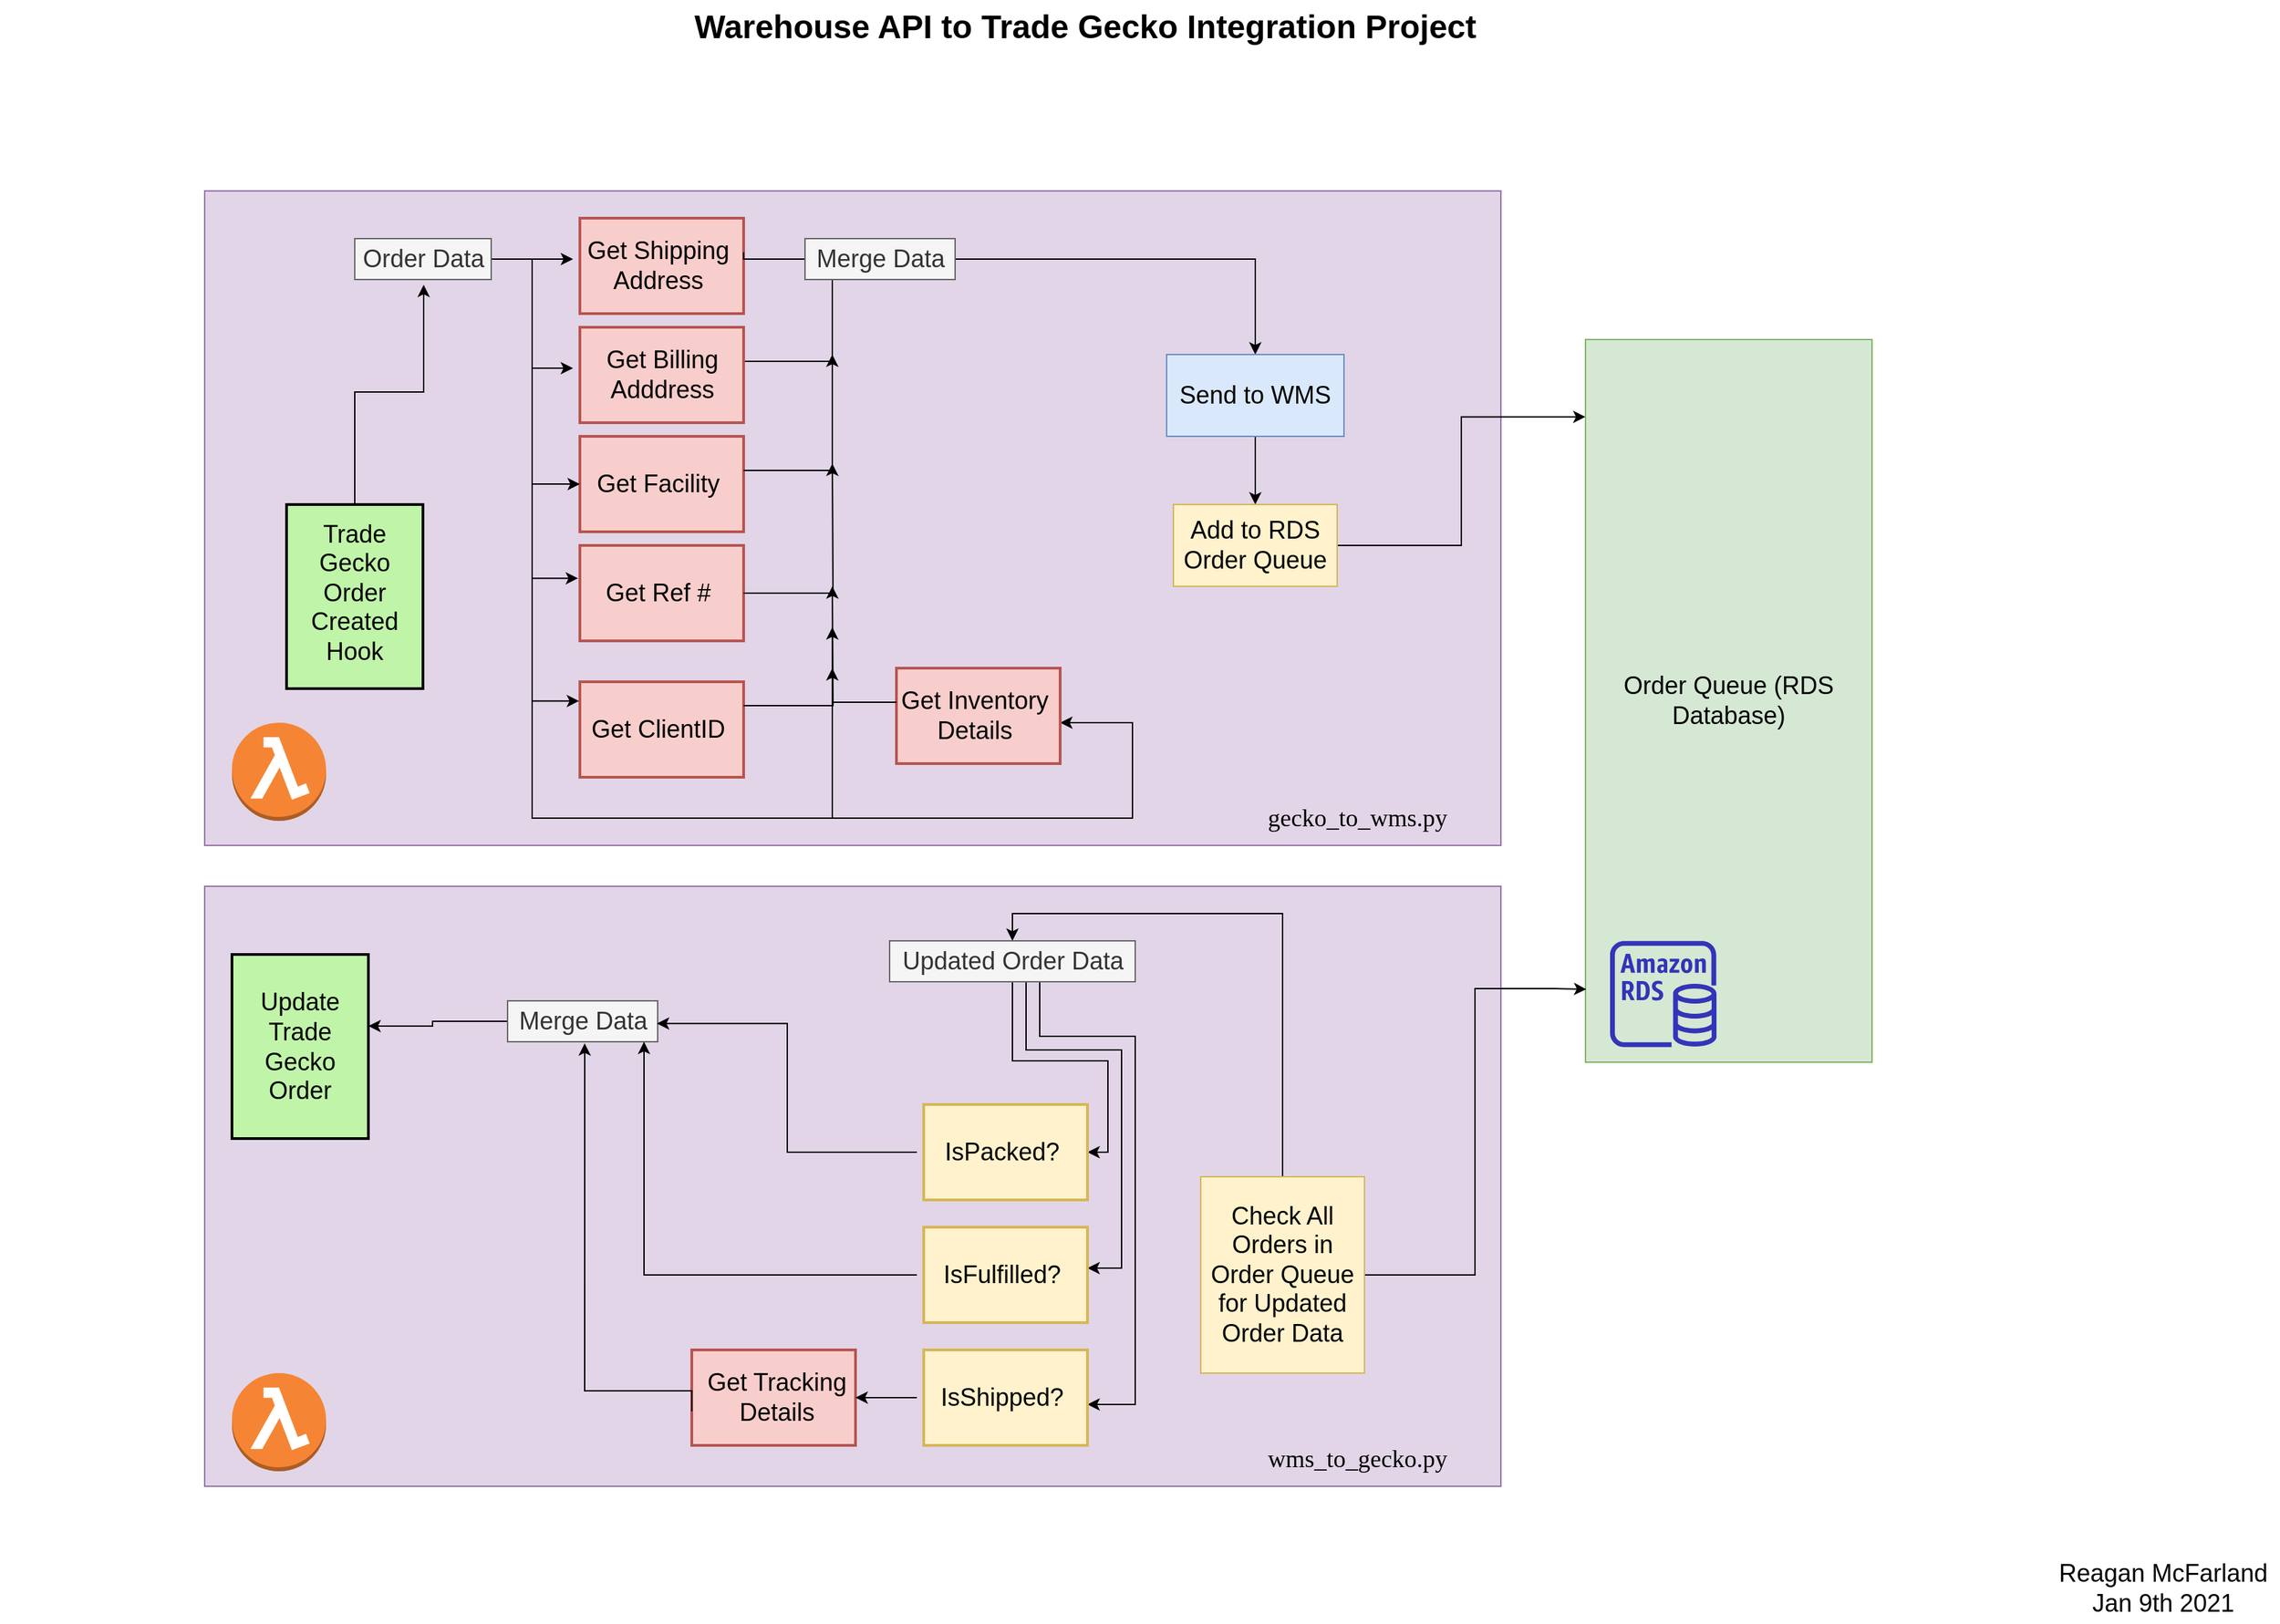 <mxfile version="14.1.9" type="github">
  <diagram name="Page-1" id="74b105a0-9070-1c63-61bc-23e55f88626e">
    <mxGraphModel dx="1638" dy="1442" grid="1" gridSize="10" guides="1" tooltips="1" connect="1" arrows="1" fold="1" page="1" pageScale="1.5" pageWidth="1169" pageHeight="826" background="none" math="0" shadow="0">
      <root>
        <mxCell id="0" style=";html=1;" />
        <mxCell id="1" style=";html=1;" parent="0" />
        <mxCell id="TxjUfdbYysOVmEJLw3QY-95" value="" style="rounded=0;whiteSpace=wrap;html=1;fontSize=18;fillColor=#e1d5e7;strokeColor=#9673a6;" parent="1" vertex="1">
          <mxGeometry x="230" y="180" width="950" height="480" as="geometry" />
        </mxCell>
        <mxCell id="TxjUfdbYysOVmEJLw3QY-94" value="" style="rounded=0;whiteSpace=wrap;html=1;fontSize=18;fillColor=#e1d5e7;strokeColor=#9673a6;" parent="1" vertex="1">
          <mxGeometry x="230" y="690" width="950" height="440" as="geometry" />
        </mxCell>
        <mxCell id="10b056a9c633e61c-30" value="Warehouse API to Trade Gecko Integration Project" style="text;strokeColor=none;fillColor=none;html=1;fontSize=24;fontStyle=1;verticalAlign=middle;align=center;" parent="1" vertex="1">
          <mxGeometry x="80" y="40" width="1590" height="40" as="geometry" />
        </mxCell>
        <mxCell id="TxjUfdbYysOVmEJLw3QY-3" value="" style="group" parent="1" vertex="1" connectable="0">
          <mxGeometry x="290" y="410" width="100" height="135" as="geometry" />
        </mxCell>
        <mxCell id="TxjUfdbYysOVmEJLw3QY-1" value="" style="strokeWidth=2;dashed=0;align=center;fontSize=18;shape=rect;fillColor=#c0f5a9;verticalLabelPosition=bottom;verticalAlign=top;" parent="TxjUfdbYysOVmEJLw3QY-3" vertex="1">
          <mxGeometry width="100" height="135" as="geometry" />
        </mxCell>
        <mxCell id="TxjUfdbYysOVmEJLw3QY-2" value="Trade Gecko Order Created Hook" style="text;html=1;strokeColor=none;fillColor=none;align=center;verticalAlign=middle;whiteSpace=wrap;rounded=0;fontSize=18;" parent="TxjUfdbYysOVmEJLw3QY-3" vertex="1">
          <mxGeometry y="50" width="100" height="30" as="geometry" />
        </mxCell>
        <mxCell id="TxjUfdbYysOVmEJLw3QY-8" value="" style="group" parent="1" vertex="1" connectable="0">
          <mxGeometry x="500" y="200" width="125" height="70" as="geometry" />
        </mxCell>
        <mxCell id="TxjUfdbYysOVmEJLw3QY-5" value="" style="strokeWidth=2;dashed=0;align=center;fontSize=8;shape=rect;fillColor=#f8cecc;verticalLabelPosition=bottom;verticalAlign=top;strokeColor=#b85450;" parent="TxjUfdbYysOVmEJLw3QY-8" vertex="1">
          <mxGeometry x="5" width="120" height="70" as="geometry" />
        </mxCell>
        <mxCell id="TxjUfdbYysOVmEJLw3QY-7" value="Get Shipping Address" style="text;html=1;strokeColor=none;fillColor=none;align=center;verticalAlign=middle;whiteSpace=wrap;rounded=0;fontSize=18;" parent="TxjUfdbYysOVmEJLw3QY-8" vertex="1">
          <mxGeometry y="25" width="125" height="20" as="geometry" />
        </mxCell>
        <mxCell id="TxjUfdbYysOVmEJLw3QY-13" value="" style="group" parent="1" vertex="1" connectable="0">
          <mxGeometry x="500" y="360" width="125" height="70" as="geometry" />
        </mxCell>
        <mxCell id="TxjUfdbYysOVmEJLw3QY-14" value="" style="strokeWidth=2;dashed=0;align=center;fontSize=8;shape=rect;fillColor=#f8cecc;verticalLabelPosition=bottom;verticalAlign=top;strokeColor=#b85450;" parent="TxjUfdbYysOVmEJLw3QY-13" vertex="1">
          <mxGeometry x="5" width="120" height="70" as="geometry" />
        </mxCell>
        <mxCell id="TxjUfdbYysOVmEJLw3QY-15" value="Get Facility" style="text;html=1;strokeColor=none;fillColor=none;align=center;verticalAlign=middle;whiteSpace=wrap;rounded=0;fontSize=18;" parent="TxjUfdbYysOVmEJLw3QY-13" vertex="1">
          <mxGeometry y="25" width="125" height="20" as="geometry" />
        </mxCell>
        <mxCell id="TxjUfdbYysOVmEJLw3QY-18" value="" style="group" parent="1" vertex="1" connectable="0">
          <mxGeometry x="500" y="440" width="125" height="70" as="geometry" />
        </mxCell>
        <mxCell id="TxjUfdbYysOVmEJLw3QY-19" value="" style="strokeWidth=2;dashed=0;align=center;fontSize=8;shape=rect;fillColor=#f8cecc;verticalLabelPosition=bottom;verticalAlign=top;strokeColor=#b85450;" parent="TxjUfdbYysOVmEJLw3QY-18" vertex="1">
          <mxGeometry x="5" width="120" height="70" as="geometry" />
        </mxCell>
        <mxCell id="TxjUfdbYysOVmEJLw3QY-20" value="Get Ref #" style="text;html=1;strokeColor=none;fillColor=none;align=center;verticalAlign=middle;whiteSpace=wrap;rounded=0;fontSize=18;" parent="TxjUfdbYysOVmEJLw3QY-18" vertex="1">
          <mxGeometry y="25" width="125" height="20" as="geometry" />
        </mxCell>
        <mxCell id="TxjUfdbYysOVmEJLw3QY-21" value="" style="group" parent="1" vertex="1" connectable="0">
          <mxGeometry x="500" y="540" width="970" height="340" as="geometry" />
        </mxCell>
        <mxCell id="TxjUfdbYysOVmEJLw3QY-22" value="" style="strokeWidth=2;dashed=0;align=center;fontSize=8;shape=rect;fillColor=#f8cecc;verticalLabelPosition=bottom;verticalAlign=top;strokeColor=#b85450;" parent="TxjUfdbYysOVmEJLw3QY-21" vertex="1">
          <mxGeometry x="5" width="120" height="70" as="geometry" />
        </mxCell>
        <mxCell id="TxjUfdbYysOVmEJLw3QY-23" value="Get ClientID" style="text;html=1;strokeColor=none;fillColor=none;align=center;verticalAlign=middle;whiteSpace=wrap;rounded=0;fontSize=18;" parent="TxjUfdbYysOVmEJLw3QY-21" vertex="1">
          <mxGeometry y="25" width="125" height="20" as="geometry" />
        </mxCell>
        <mxCell id="nyMqHNhdqx7kvh5XnfFn-3" style="edgeStyle=orthogonalEdgeStyle;rounded=0;orthogonalLoop=1;jettySize=auto;html=1;fontSize=18;entryX=1;entryY=0.75;entryDx=0;entryDy=0;" edge="1" parent="TxjUfdbYysOVmEJLw3QY-21" target="nyMqHNhdqx7kvh5XnfFn-2">
          <mxGeometry relative="1" as="geometry">
            <mxPoint x="410" y="80" as="targetPoint" />
            <mxPoint x="190" y="90" as="sourcePoint" />
            <Array as="points">
              <mxPoint x="190" y="100" />
              <mxPoint x="410" y="100" />
              <mxPoint x="410" y="30" />
            </Array>
          </mxGeometry>
        </mxCell>
        <mxCell id="TxjUfdbYysOVmEJLw3QY-26" style="edgeStyle=orthogonalEdgeStyle;rounded=0;orthogonalLoop=1;jettySize=auto;html=1;entryX=0;entryY=0.25;entryDx=0;entryDy=0;fontSize=18;" parent="1" source="TxjUfdbYysOVmEJLw3QY-24" target="TxjUfdbYysOVmEJLw3QY-7" edge="1">
          <mxGeometry relative="1" as="geometry" />
        </mxCell>
        <mxCell id="TxjUfdbYysOVmEJLw3QY-24" value="Order Data" style="text;html=1;align=center;verticalAlign=middle;resizable=0;points=[];autosize=1;fontSize=18;fillColor=#f5f5f5;strokeColor=#666666;fontColor=#333333;" parent="1" vertex="1">
          <mxGeometry x="340" y="215" width="100" height="30" as="geometry" />
        </mxCell>
        <mxCell id="TxjUfdbYysOVmEJLw3QY-27" style="edgeStyle=orthogonalEdgeStyle;rounded=0;orthogonalLoop=1;jettySize=auto;html=1;fontSize=18;entryX=-0.042;entryY=0.429;entryDx=0;entryDy=0;entryPerimeter=0;" parent="1" target="TxjUfdbYysOVmEJLw3QY-10" edge="1">
          <mxGeometry relative="1" as="geometry">
            <mxPoint x="500" y="310" as="targetPoint" />
            <mxPoint x="470" y="230" as="sourcePoint" />
            <Array as="points">
              <mxPoint x="470" y="310" />
            </Array>
          </mxGeometry>
        </mxCell>
        <mxCell id="TxjUfdbYysOVmEJLw3QY-28" style="edgeStyle=orthogonalEdgeStyle;rounded=0;orthogonalLoop=1;jettySize=auto;html=1;fontSize=18;" parent="1" edge="1">
          <mxGeometry relative="1" as="geometry">
            <mxPoint x="505" y="395" as="targetPoint" />
            <mxPoint x="470" y="300.0" as="sourcePoint" />
            <Array as="points">
              <mxPoint x="470" y="395" />
              <mxPoint x="505" y="395" />
            </Array>
          </mxGeometry>
        </mxCell>
        <mxCell id="TxjUfdbYysOVmEJLw3QY-29" style="edgeStyle=orthogonalEdgeStyle;rounded=0;orthogonalLoop=1;jettySize=auto;html=1;fontSize=18;entryX=0.029;entryY=-0.046;entryDx=0;entryDy=0;entryPerimeter=0;" parent="1" target="TxjUfdbYysOVmEJLw3QY-20" edge="1">
          <mxGeometry relative="1" as="geometry">
            <mxPoint x="500.0" y="465" as="targetPoint" />
            <mxPoint x="470" y="390.0" as="sourcePoint" />
            <Array as="points">
              <mxPoint x="470" y="464" />
            </Array>
          </mxGeometry>
        </mxCell>
        <mxCell id="TxjUfdbYysOVmEJLw3QY-30" style="edgeStyle=orthogonalEdgeStyle;rounded=0;orthogonalLoop=1;jettySize=auto;html=1;fontSize=18;entryX=-0.005;entryY=0.201;entryDx=0;entryDy=0;entryPerimeter=0;" parent="1" target="TxjUfdbYysOVmEJLw3QY-22" edge="1">
          <mxGeometry relative="1" as="geometry">
            <mxPoint x="500.0" y="535" as="targetPoint" />
            <mxPoint x="470" y="460.0" as="sourcePoint" />
            <Array as="points">
              <mxPoint x="470" y="554" />
            </Array>
          </mxGeometry>
        </mxCell>
        <mxCell id="TxjUfdbYysOVmEJLw3QY-31" style="edgeStyle=orthogonalEdgeStyle;rounded=0;orthogonalLoop=1;jettySize=auto;html=1;fontSize=18;" parent="1" edge="1">
          <mxGeometry relative="1" as="geometry">
            <mxPoint x="690" y="530" as="targetPoint" />
            <mxPoint x="470" y="530.0" as="sourcePoint" />
            <Array as="points">
              <mxPoint x="470" y="640" />
              <mxPoint x="690" y="640" />
            </Array>
          </mxGeometry>
        </mxCell>
        <mxCell id="TxjUfdbYysOVmEJLw3QY-32" style="edgeStyle=orthogonalEdgeStyle;rounded=0;orthogonalLoop=1;jettySize=auto;html=1;exitX=1;exitY=0.25;exitDx=0;exitDy=0;fontSize=18;" parent="1" source="TxjUfdbYysOVmEJLw3QY-22" edge="1">
          <mxGeometry relative="1" as="geometry">
            <mxPoint x="690" y="470" as="targetPoint" />
          </mxGeometry>
        </mxCell>
        <mxCell id="TxjUfdbYysOVmEJLw3QY-33" style="edgeStyle=orthogonalEdgeStyle;rounded=0;orthogonalLoop=1;jettySize=auto;html=1;exitX=1;exitY=0.5;exitDx=0;exitDy=0;fontSize=18;" parent="1" source="TxjUfdbYysOVmEJLw3QY-20" edge="1">
          <mxGeometry relative="1" as="geometry">
            <mxPoint x="690" y="380" as="targetPoint" />
          </mxGeometry>
        </mxCell>
        <mxCell id="TxjUfdbYysOVmEJLw3QY-34" style="edgeStyle=orthogonalEdgeStyle;rounded=0;orthogonalLoop=1;jettySize=auto;html=1;exitX=1;exitY=0;exitDx=0;exitDy=0;fontSize=18;" parent="1" source="TxjUfdbYysOVmEJLw3QY-15" edge="1">
          <mxGeometry relative="1" as="geometry">
            <mxPoint x="690" y="300" as="targetPoint" />
            <Array as="points">
              <mxPoint x="690" y="385" />
            </Array>
          </mxGeometry>
        </mxCell>
        <mxCell id="TxjUfdbYysOVmEJLw3QY-35" style="edgeStyle=orthogonalEdgeStyle;rounded=0;orthogonalLoop=1;jettySize=auto;html=1;exitX=1;exitY=0;exitDx=0;exitDy=0;fontSize=18;" parent="1" source="TxjUfdbYysOVmEJLw3QY-11" edge="1">
          <mxGeometry relative="1" as="geometry">
            <mxPoint x="690" y="230" as="targetPoint" />
            <Array as="points">
              <mxPoint x="690" y="305" />
            </Array>
          </mxGeometry>
        </mxCell>
        <mxCell id="TxjUfdbYysOVmEJLw3QY-36" style="edgeStyle=orthogonalEdgeStyle;rounded=0;orthogonalLoop=1;jettySize=auto;html=1;exitX=1;exitY=0;exitDx=0;exitDy=0;fontSize=18;" parent="1" source="TxjUfdbYysOVmEJLw3QY-7" edge="1">
          <mxGeometry relative="1" as="geometry">
            <mxPoint x="690" y="230" as="targetPoint" />
            <Array as="points">
              <mxPoint x="625" y="230" />
            </Array>
          </mxGeometry>
        </mxCell>
        <mxCell id="TxjUfdbYysOVmEJLw3QY-38" style="edgeStyle=orthogonalEdgeStyle;rounded=0;orthogonalLoop=1;jettySize=auto;html=1;fontSize=18;entryX=0.5;entryY=0;entryDx=0;entryDy=0;" parent="1" source="TxjUfdbYysOVmEJLw3QY-37" target="TxjUfdbYysOVmEJLw3QY-39" edge="1">
          <mxGeometry relative="1" as="geometry">
            <mxPoint x="912" y="304" as="targetPoint" />
          </mxGeometry>
        </mxCell>
        <mxCell id="TxjUfdbYysOVmEJLw3QY-37" value="Merge Data" style="text;html=1;align=center;verticalAlign=middle;resizable=0;points=[];autosize=1;fontSize=18;fillColor=#f5f5f5;strokeColor=#666666;fontColor=#333333;" parent="1" vertex="1">
          <mxGeometry x="670" y="215" width="110" height="30" as="geometry" />
        </mxCell>
        <mxCell id="TxjUfdbYysOVmEJLw3QY-43" style="edgeStyle=orthogonalEdgeStyle;rounded=0;orthogonalLoop=1;jettySize=auto;html=1;fontSize=18;entryX=0.5;entryY=0;entryDx=0;entryDy=0;" parent="1" source="TxjUfdbYysOVmEJLw3QY-39" target="TxjUfdbYysOVmEJLw3QY-42" edge="1">
          <mxGeometry relative="1" as="geometry">
            <mxPoint x="977" y="384" as="targetPoint" />
          </mxGeometry>
        </mxCell>
        <mxCell id="TxjUfdbYysOVmEJLw3QY-39" value="Send to WMS" style="rounded=0;whiteSpace=wrap;html=1;fontSize=18;fillColor=#dae8fc;strokeColor=#6c8ebf;" parent="1" vertex="1">
          <mxGeometry x="935" y="300" width="130" height="60" as="geometry" />
        </mxCell>
        <mxCell id="TxjUfdbYysOVmEJLw3QY-44" style="edgeStyle=orthogonalEdgeStyle;rounded=0;orthogonalLoop=1;jettySize=auto;html=1;fontSize=18;entryX=0;entryY=0.107;entryDx=0;entryDy=0;entryPerimeter=0;" parent="1" source="TxjUfdbYysOVmEJLw3QY-42" target="TxjUfdbYysOVmEJLw3QY-46" edge="1">
          <mxGeometry relative="1" as="geometry">
            <mxPoint x="1132" y="284.0" as="targetPoint" />
          </mxGeometry>
        </mxCell>
        <mxCell id="TxjUfdbYysOVmEJLw3QY-42" value="Add to RDS Order Queue" style="rounded=0;whiteSpace=wrap;html=1;fontSize=18;fillColor=#fff2cc;strokeColor=#d6b656;" parent="1" vertex="1">
          <mxGeometry x="940" y="410" width="120" height="60" as="geometry" />
        </mxCell>
        <mxCell id="TxjUfdbYysOVmEJLw3QY-46" value="Order Queue (RDS Database)" style="rounded=0;whiteSpace=wrap;html=1;fontSize=18;fillColor=#d5e8d4;strokeColor=#82b366;" parent="1" vertex="1">
          <mxGeometry x="1242" y="289" width="210" height="530" as="geometry" />
        </mxCell>
        <mxCell id="TxjUfdbYysOVmEJLw3QY-49" style="edgeStyle=orthogonalEdgeStyle;rounded=0;orthogonalLoop=1;jettySize=auto;html=1;entryX=0.003;entryY=0.899;entryDx=0;entryDy=0;fontSize=18;entryPerimeter=0;" parent="1" source="TxjUfdbYysOVmEJLw3QY-47" target="TxjUfdbYysOVmEJLw3QY-46" edge="1">
          <mxGeometry relative="1" as="geometry">
            <Array as="points">
              <mxPoint x="1161" y="975" />
              <mxPoint x="1161" y="765" />
              <mxPoint x="1220" y="765" />
            </Array>
          </mxGeometry>
        </mxCell>
        <mxCell id="TxjUfdbYysOVmEJLw3QY-53" style="edgeStyle=orthogonalEdgeStyle;rounded=0;orthogonalLoop=1;jettySize=auto;html=1;exitX=0.5;exitY=1;exitDx=0;exitDy=0;fontSize=18;" parent="1" source="TxjUfdbYysOVmEJLw3QY-47" target="TxjUfdbYysOVmEJLw3QY-52" edge="1">
          <mxGeometry relative="1" as="geometry">
            <Array as="points">
              <mxPoint x="822" y="710" />
            </Array>
          </mxGeometry>
        </mxCell>
        <mxCell id="TxjUfdbYysOVmEJLw3QY-47" value="Check All Orders in Order Queue for Updated Order Data" style="rounded=0;whiteSpace=wrap;html=1;fontSize=18;fillColor=#fff2cc;strokeColor=#d6b656;" parent="1" vertex="1">
          <mxGeometry x="960" y="903" width="120" height="144" as="geometry" />
        </mxCell>
        <mxCell id="TxjUfdbYysOVmEJLw3QY-51" style="edgeStyle=orthogonalEdgeStyle;rounded=0;orthogonalLoop=1;jettySize=auto;html=1;exitX=0.5;exitY=0;exitDx=0;exitDy=0;entryX=0.505;entryY=1.128;entryDx=0;entryDy=0;entryPerimeter=0;fontSize=18;" parent="1" source="TxjUfdbYysOVmEJLw3QY-1" target="TxjUfdbYysOVmEJLw3QY-24" edge="1">
          <mxGeometry relative="1" as="geometry" />
        </mxCell>
        <mxCell id="TxjUfdbYysOVmEJLw3QY-66" style="edgeStyle=orthogonalEdgeStyle;rounded=0;orthogonalLoop=1;jettySize=auto;html=1;entryX=1;entryY=0.5;entryDx=0;entryDy=0;fontSize=18;" parent="1" source="TxjUfdbYysOVmEJLw3QY-52" target="TxjUfdbYysOVmEJLw3QY-56" edge="1">
          <mxGeometry relative="1" as="geometry">
            <Array as="points">
              <mxPoint x="822" y="818" />
              <mxPoint x="892" y="818" />
              <mxPoint x="892" y="885" />
            </Array>
          </mxGeometry>
        </mxCell>
        <mxCell id="TxjUfdbYysOVmEJLw3QY-68" style="edgeStyle=orthogonalEdgeStyle;rounded=0;orthogonalLoop=1;jettySize=auto;html=1;entryX=1;entryY=0.25;entryDx=0;entryDy=0;fontSize=18;" parent="1" source="TxjUfdbYysOVmEJLw3QY-52" target="TxjUfdbYysOVmEJLw3QY-60" edge="1">
          <mxGeometry relative="1" as="geometry">
            <Array as="points">
              <mxPoint x="832" y="810" />
              <mxPoint x="902" y="810" />
              <mxPoint x="902" y="970" />
            </Array>
          </mxGeometry>
        </mxCell>
        <mxCell id="TxjUfdbYysOVmEJLw3QY-69" style="edgeStyle=orthogonalEdgeStyle;rounded=0;orthogonalLoop=1;jettySize=auto;html=1;entryX=1;entryY=0.75;entryDx=0;entryDy=0;fontSize=18;" parent="1" source="TxjUfdbYysOVmEJLw3QY-52" target="TxjUfdbYysOVmEJLw3QY-65" edge="1">
          <mxGeometry relative="1" as="geometry">
            <Array as="points">
              <mxPoint x="842" y="800" />
              <mxPoint x="912" y="800" />
              <mxPoint x="912" y="1070" />
            </Array>
          </mxGeometry>
        </mxCell>
        <mxCell id="TxjUfdbYysOVmEJLw3QY-52" value="Updated Order Data" style="text;html=1;align=center;verticalAlign=middle;resizable=0;points=[];autosize=1;fontSize=18;fillColor=#f5f5f5;strokeColor=#666666;fontColor=#333333;" parent="1" vertex="1">
          <mxGeometry x="732" y="730" width="180" height="30" as="geometry" />
        </mxCell>
        <mxCell id="TxjUfdbYysOVmEJLw3QY-54" value="" style="group" parent="1" vertex="1" connectable="0">
          <mxGeometry x="752" y="850" width="125" height="70" as="geometry" />
        </mxCell>
        <mxCell id="TxjUfdbYysOVmEJLw3QY-55" value="" style="strokeWidth=2;dashed=0;align=center;fontSize=8;shape=rect;fillColor=#fff2cc;verticalLabelPosition=bottom;verticalAlign=top;strokeColor=#d6b656;" parent="TxjUfdbYysOVmEJLw3QY-54" vertex="1">
          <mxGeometry x="5" width="120" height="70" as="geometry" />
        </mxCell>
        <mxCell id="TxjUfdbYysOVmEJLw3QY-56" value="IsPacked?" style="text;html=1;strokeColor=none;fillColor=none;align=center;verticalAlign=middle;whiteSpace=wrap;rounded=0;fontSize=18;" parent="TxjUfdbYysOVmEJLw3QY-54" vertex="1">
          <mxGeometry y="25" width="125" height="20" as="geometry" />
        </mxCell>
        <mxCell id="TxjUfdbYysOVmEJLw3QY-58" value="" style="group" parent="1" vertex="1" connectable="0">
          <mxGeometry x="752" y="940" width="125" height="70" as="geometry" />
        </mxCell>
        <mxCell id="TxjUfdbYysOVmEJLw3QY-59" value="" style="strokeWidth=2;dashed=0;align=center;fontSize=8;shape=rect;fillColor=#fff2cc;verticalLabelPosition=bottom;verticalAlign=top;strokeColor=#d6b656;" parent="TxjUfdbYysOVmEJLw3QY-58" vertex="1">
          <mxGeometry x="5" width="120" height="70" as="geometry" />
        </mxCell>
        <mxCell id="TxjUfdbYysOVmEJLw3QY-60" value="IsFulfilled?" style="text;html=1;strokeColor=none;fillColor=none;align=center;verticalAlign=middle;whiteSpace=wrap;rounded=0;fontSize=18;" parent="TxjUfdbYysOVmEJLw3QY-58" vertex="1">
          <mxGeometry y="25" width="125" height="20" as="geometry" />
        </mxCell>
        <mxCell id="TxjUfdbYysOVmEJLw3QY-63" value="" style="group" parent="1" vertex="1" connectable="0">
          <mxGeometry x="752" y="1030" width="125" height="70" as="geometry" />
        </mxCell>
        <mxCell id="TxjUfdbYysOVmEJLw3QY-64" value="" style="strokeWidth=2;dashed=0;align=center;fontSize=8;shape=rect;fillColor=#fff2cc;verticalLabelPosition=bottom;verticalAlign=top;strokeColor=#d6b656;" parent="TxjUfdbYysOVmEJLw3QY-63" vertex="1">
          <mxGeometry x="5" width="120" height="70" as="geometry" />
        </mxCell>
        <mxCell id="TxjUfdbYysOVmEJLw3QY-65" value="IsShipped?" style="text;html=1;strokeColor=none;fillColor=none;align=center;verticalAlign=middle;whiteSpace=wrap;rounded=0;fontSize=18;" parent="TxjUfdbYysOVmEJLw3QY-63" vertex="1">
          <mxGeometry y="25" width="125" height="20" as="geometry" />
        </mxCell>
        <mxCell id="TxjUfdbYysOVmEJLw3QY-72" value="" style="group" parent="1" vertex="1" connectable="0">
          <mxGeometry x="582" y="1030" width="127.5" height="70" as="geometry" />
        </mxCell>
        <mxCell id="TxjUfdbYysOVmEJLw3QY-73" value="" style="strokeWidth=2;dashed=0;align=center;fontSize=8;shape=rect;fillColor=#f8cecc;verticalLabelPosition=bottom;verticalAlign=top;strokeColor=#b85450;" parent="TxjUfdbYysOVmEJLw3QY-72" vertex="1">
          <mxGeometry x="5" width="120" height="70" as="geometry" />
        </mxCell>
        <mxCell id="TxjUfdbYysOVmEJLw3QY-74" value="Get Tracking Details" style="text;html=1;strokeColor=none;fillColor=none;align=center;verticalAlign=middle;whiteSpace=wrap;rounded=0;fontSize=18;" parent="TxjUfdbYysOVmEJLw3QY-72" vertex="1">
          <mxGeometry x="5" y="25" width="125" height="20" as="geometry" />
        </mxCell>
        <mxCell id="TxjUfdbYysOVmEJLw3QY-75" style="edgeStyle=orthogonalEdgeStyle;rounded=0;orthogonalLoop=1;jettySize=auto;html=1;exitX=0;exitY=0.5;exitDx=0;exitDy=0;entryX=1;entryY=0.5;entryDx=0;entryDy=0;fontSize=18;" parent="1" source="TxjUfdbYysOVmEJLw3QY-65" edge="1">
          <mxGeometry relative="1" as="geometry">
            <mxPoint x="707" y="1065" as="targetPoint" />
          </mxGeometry>
        </mxCell>
        <mxCell id="TxjUfdbYysOVmEJLw3QY-76" value="" style="group" parent="1" vertex="1" connectable="0">
          <mxGeometry x="250" y="740" width="100" height="135" as="geometry" />
        </mxCell>
        <mxCell id="TxjUfdbYysOVmEJLw3QY-77" value="" style="strokeWidth=2;dashed=0;align=center;fontSize=18;shape=rect;fillColor=#c0f5a9;verticalLabelPosition=bottom;verticalAlign=top;" parent="TxjUfdbYysOVmEJLw3QY-76" vertex="1">
          <mxGeometry width="100" height="135" as="geometry" />
        </mxCell>
        <mxCell id="TxjUfdbYysOVmEJLw3QY-78" value="Update Trade Gecko Order" style="text;html=1;strokeColor=none;fillColor=none;align=center;verticalAlign=middle;whiteSpace=wrap;rounded=0;fontSize=18;" parent="TxjUfdbYysOVmEJLw3QY-76" vertex="1">
          <mxGeometry y="52.5" width="100" height="30" as="geometry" />
        </mxCell>
        <mxCell id="TxjUfdbYysOVmEJLw3QY-85" style="edgeStyle=orthogonalEdgeStyle;rounded=0;orthogonalLoop=1;jettySize=auto;html=1;fontSize=18;entryX=1;entryY=0;entryDx=0;entryDy=0;" parent="1" source="TxjUfdbYysOVmEJLw3QY-81" target="TxjUfdbYysOVmEJLw3QY-78" edge="1">
          <mxGeometry relative="1" as="geometry">
            <mxPoint x="390" y="780" as="targetPoint" />
            <Array as="points">
              <mxPoint x="397" y="789" />
              <mxPoint x="397" y="793" />
            </Array>
          </mxGeometry>
        </mxCell>
        <mxCell id="TxjUfdbYysOVmEJLw3QY-81" value="Merge Data" style="text;html=1;align=center;verticalAlign=middle;resizable=0;points=[];autosize=1;fontSize=18;fillColor=#f5f5f5;strokeColor=#666666;fontColor=#333333;" parent="1" vertex="1">
          <mxGeometry x="452" y="774" width="110" height="30" as="geometry" />
        </mxCell>
        <mxCell id="TxjUfdbYysOVmEJLw3QY-82" style="edgeStyle=orthogonalEdgeStyle;rounded=0;orthogonalLoop=1;jettySize=auto;html=1;exitX=0;exitY=0.5;exitDx=0;exitDy=0;entryX=0.995;entryY=0.554;entryDx=0;entryDy=0;entryPerimeter=0;fontSize=18;" parent="1" source="TxjUfdbYysOVmEJLw3QY-56" target="TxjUfdbYysOVmEJLw3QY-81" edge="1">
          <mxGeometry relative="1" as="geometry" />
        </mxCell>
        <mxCell id="TxjUfdbYysOVmEJLw3QY-83" style="edgeStyle=orthogonalEdgeStyle;rounded=0;orthogonalLoop=1;jettySize=auto;html=1;exitX=0;exitY=0.5;exitDx=0;exitDy=0;entryX=0.909;entryY=1;entryDx=0;entryDy=0;entryPerimeter=0;fontSize=18;" parent="1" source="TxjUfdbYysOVmEJLw3QY-60" target="TxjUfdbYysOVmEJLw3QY-81" edge="1">
          <mxGeometry relative="1" as="geometry" />
        </mxCell>
        <mxCell id="TxjUfdbYysOVmEJLw3QY-84" style="edgeStyle=orthogonalEdgeStyle;rounded=0;orthogonalLoop=1;jettySize=auto;html=1;exitX=0;exitY=1;exitDx=0;exitDy=0;entryX=0.514;entryY=1.039;entryDx=0;entryDy=0;entryPerimeter=0;fontSize=18;exitPerimeter=0;" parent="1" source="TxjUfdbYysOVmEJLw3QY-74" target="TxjUfdbYysOVmEJLw3QY-81" edge="1">
          <mxGeometry relative="1" as="geometry">
            <Array as="points">
              <mxPoint x="509" y="1060" />
            </Array>
          </mxGeometry>
        </mxCell>
        <mxCell id="TxjUfdbYysOVmEJLw3QY-86" value="Reagan McFarland&lt;br&gt;Jan 9th 2021" style="text;html=1;align=center;verticalAlign=middle;resizable=0;points=[];autosize=1;fontSize=18;" parent="1" vertex="1">
          <mxGeometry x="1580" y="1180" width="170" height="50" as="geometry" />
        </mxCell>
        <mxCell id="TxjUfdbYysOVmEJLw3QY-88" value="" style="outlineConnect=0;dashed=0;verticalLabelPosition=bottom;verticalAlign=top;align=center;html=1;shape=mxgraph.aws3.lambda_function;fillColor=#F58534;gradientColor=none;fontSize=18;" parent="1" vertex="1">
          <mxGeometry x="250" y="1047" width="69" height="72" as="geometry" />
        </mxCell>
        <mxCell id="TxjUfdbYysOVmEJLw3QY-90" value="" style="outlineConnect=0;fontColor=#232F3E;gradientColor=none;fillColor=#3334B9;strokeColor=none;dashed=0;verticalLabelPosition=bottom;verticalAlign=top;align=center;html=1;fontSize=12;fontStyle=0;aspect=fixed;pointerEvents=1;shape=mxgraph.aws4.rds_instance;" parent="1" vertex="1">
          <mxGeometry x="1260" y="730" width="78" height="78" as="geometry" />
        </mxCell>
        <mxCell id="TxjUfdbYysOVmEJLw3QY-98" value="" style="outlineConnect=0;dashed=0;verticalLabelPosition=bottom;verticalAlign=top;align=center;html=1;shape=mxgraph.aws3.lambda_function;fillColor=#F58534;gradientColor=none;fontSize=18;" parent="1" vertex="1">
          <mxGeometry x="250" y="570" width="69" height="72" as="geometry" />
        </mxCell>
        <mxCell id="TxjUfdbYysOVmEJLw3QY-99" value="gecko_to_wms.py" style="text;html=1;strokeColor=none;fillColor=none;align=center;verticalAlign=middle;whiteSpace=wrap;rounded=0;fontSize=18;fontStyle=0;fontFamily=Lucida Console;" parent="1" vertex="1">
          <mxGeometry x="970" y="630" width="210" height="20" as="geometry" />
        </mxCell>
        <mxCell id="TxjUfdbYysOVmEJLw3QY-101" value="wms_to_gecko.py" style="text;html=1;strokeColor=none;fillColor=none;align=center;verticalAlign=middle;whiteSpace=wrap;rounded=0;fontSize=18;fontStyle=0;fontFamily=Lucida Console;" parent="1" vertex="1">
          <mxGeometry x="970" y="1100" width="210" height="20" as="geometry" />
        </mxCell>
        <mxCell id="TxjUfdbYysOVmEJLw3QY-11" value="Get Billing Address" style="text;html=1;strokeColor=none;fillColor=none;align=center;verticalAlign=middle;whiteSpace=wrap;rounded=0;fontSize=18;" parent="1" vertex="1">
          <mxGeometry x="500" y="300" width="125" height="20" as="geometry" />
        </mxCell>
        <mxCell id="TxjUfdbYysOVmEJLw3QY-10" value="" style="strokeWidth=2;dashed=0;align=center;fontSize=8;shape=rect;fillColor=#f8cecc;verticalLabelPosition=bottom;verticalAlign=top;strokeColor=#b85450;" parent="1" vertex="1">
          <mxGeometry x="505" y="280" width="120" height="70" as="geometry" />
        </mxCell>
        <mxCell id="TxjUfdbYysOVmEJLw3QY-102" value="Get Billing Adddress" style="text;html=1;strokeColor=none;fillColor=none;align=center;verticalAlign=middle;whiteSpace=wrap;rounded=0;fontSize=18;" parent="1" vertex="1">
          <mxGeometry x="502.5" y="305" width="125" height="20" as="geometry" />
        </mxCell>
        <mxCell id="nyMqHNhdqx7kvh5XnfFn-1" value="" style="strokeWidth=2;dashed=0;align=center;fontSize=8;shape=rect;fillColor=#f8cecc;verticalLabelPosition=bottom;verticalAlign=top;strokeColor=#b85450;" vertex="1" parent="1">
          <mxGeometry x="737" y="530" width="120" height="70" as="geometry" />
        </mxCell>
        <mxCell id="nyMqHNhdqx7kvh5XnfFn-2" value="Get Inventory Details" style="text;html=1;strokeColor=none;fillColor=none;align=center;verticalAlign=middle;whiteSpace=wrap;rounded=0;fontSize=18;" vertex="1" parent="1">
          <mxGeometry x="732" y="555" width="125" height="20" as="geometry" />
        </mxCell>
        <mxCell id="nyMqHNhdqx7kvh5XnfFn-5" style="edgeStyle=orthogonalEdgeStyle;rounded=0;orthogonalLoop=1;jettySize=auto;html=1;fontSize=18;" edge="1" parent="1">
          <mxGeometry relative="1" as="geometry">
            <mxPoint x="690" y="500" as="targetPoint" />
            <mxPoint x="737" y="555" as="sourcePoint" />
            <Array as="points">
              <mxPoint x="690" y="555" />
            </Array>
          </mxGeometry>
        </mxCell>
      </root>
    </mxGraphModel>
  </diagram>
</mxfile>
